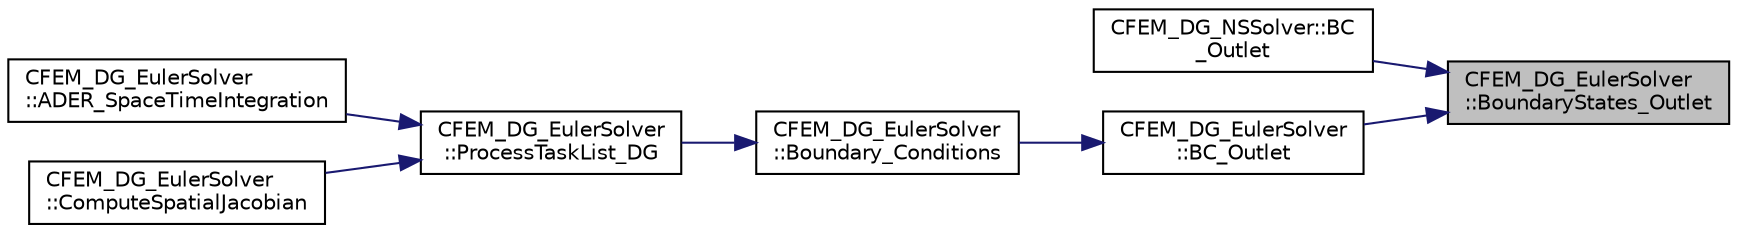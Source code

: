 digraph "CFEM_DG_EulerSolver::BoundaryStates_Outlet"
{
 // LATEX_PDF_SIZE
  edge [fontname="Helvetica",fontsize="10",labelfontname="Helvetica",labelfontsize="10"];
  node [fontname="Helvetica",fontsize="10",shape=record];
  rankdir="RL";
  Node1 [label="CFEM_DG_EulerSolver\l::BoundaryStates_Outlet",height=0.2,width=0.4,color="black", fillcolor="grey75", style="filled", fontcolor="black",tooltip="Function, which computes the boundary states in the integration points of the boundary face by applyi..."];
  Node1 -> Node2 [dir="back",color="midnightblue",fontsize="10",style="solid",fontname="Helvetica"];
  Node2 [label="CFEM_DG_NSSolver::BC\l_Outlet",height=0.2,width=0.4,color="black", fillcolor="white", style="filled",URL="$classCFEM__DG__NSSolver.html#afa7d6c1243dd1f7a29408f272c26b02d",tooltip="Impose the outlet boundary condition."];
  Node1 -> Node3 [dir="back",color="midnightblue",fontsize="10",style="solid",fontname="Helvetica"];
  Node3 [label="CFEM_DG_EulerSolver\l::BC_Outlet",height=0.2,width=0.4,color="black", fillcolor="white", style="filled",URL="$classCFEM__DG__EulerSolver.html#a869796e928f7618ea7f47d9ebc80cf76",tooltip="Impose the outlet boundary condition.It is a virtual function, because for Navier-Stokes it is overwr..."];
  Node3 -> Node4 [dir="back",color="midnightblue",fontsize="10",style="solid",fontname="Helvetica"];
  Node4 [label="CFEM_DG_EulerSolver\l::Boundary_Conditions",height=0.2,width=0.4,color="black", fillcolor="white", style="filled",URL="$classCFEM__DG__EulerSolver.html#ae37f8eba6d7793bc4edb5de6e26f992d",tooltip="Function, which computes the spatial residual for the DG discretization."];
  Node4 -> Node5 [dir="back",color="midnightblue",fontsize="10",style="solid",fontname="Helvetica"];
  Node5 [label="CFEM_DG_EulerSolver\l::ProcessTaskList_DG",height=0.2,width=0.4,color="black", fillcolor="white", style="filled",URL="$classCFEM__DG__EulerSolver.html#ae807ca68b2d465020b63d617d54e339a",tooltip="Function, which processes the list of tasks to be executed by the DG solver."];
  Node5 -> Node6 [dir="back",color="midnightblue",fontsize="10",style="solid",fontname="Helvetica"];
  Node6 [label="CFEM_DG_EulerSolver\l::ADER_SpaceTimeIntegration",height=0.2,width=0.4,color="black", fillcolor="white", style="filled",URL="$classCFEM__DG__EulerSolver.html#a0fe3772f40c29248f26fb08fa215af4e",tooltip="Function, to carry out the space time integration for ADER with time accurate local time stepping."];
  Node5 -> Node7 [dir="back",color="midnightblue",fontsize="10",style="solid",fontname="Helvetica"];
  Node7 [label="CFEM_DG_EulerSolver\l::ComputeSpatialJacobian",height=0.2,width=0.4,color="black", fillcolor="white", style="filled",URL="$classCFEM__DG__EulerSolver.html#a370cb798d700bb080b52ec22834f78da",tooltip="Function, which controls the computation of the spatial Jacobian."];
}
